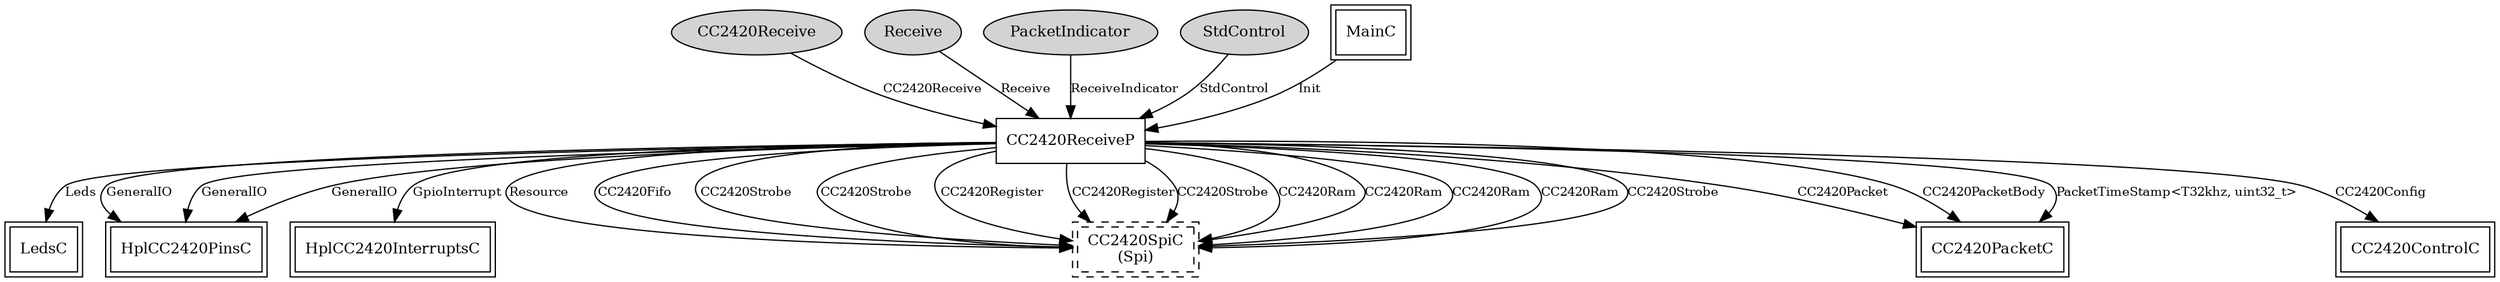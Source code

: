 digraph "tos.chips.cc2420.receive.CC2420ReceiveC" {
  n0x7f2d6604d868 [shape=ellipse, style=filled, label="CC2420Receive", fontsize=12];
  "CC2420ReceiveP" [fontsize=12, shape=box, URL="../chtml/tos.chips.cc2420.receive.CC2420ReceiveP.html"];
  n0x7f2d6604c2f0 [shape=ellipse, style=filled, label="Receive", fontsize=12];
  "CC2420ReceiveP" [fontsize=12, shape=box, URL="../chtml/tos.chips.cc2420.receive.CC2420ReceiveP.html"];
  n0x7f2d6604ca48 [shape=ellipse, style=filled, label="PacketIndicator", fontsize=12];
  "CC2420ReceiveP" [fontsize=12, shape=box, URL="../chtml/tos.chips.cc2420.receive.CC2420ReceiveP.html"];
  n0x7f2d6604d080 [shape=ellipse, style=filled, label="StdControl", fontsize=12];
  "CC2420ReceiveP" [fontsize=12, shape=box, URL="../chtml/tos.chips.cc2420.receive.CC2420ReceiveP.html"];
  "CC2420ReceiveP" [fontsize=12, shape=box, URL="../chtml/tos.chips.cc2420.receive.CC2420ReceiveP.html"];
  "LedsC" [fontsize=12, shape=box,peripheries=2, URL="../chtml/tos.system.LedsC.html"];
  "MainC" [fontsize=12, shape=box,peripheries=2, URL="../chtml/tos.system.MainC.html"];
  "CC2420ReceiveP" [fontsize=12, shape=box, URL="../chtml/tos.chips.cc2420.receive.CC2420ReceiveP.html"];
  "CC2420ReceiveP" [fontsize=12, shape=box, URL="../chtml/tos.chips.cc2420.receive.CC2420ReceiveP.html"];
  "HplCC2420PinsC" [fontsize=12, shape=box,peripheries=2, URL="../chtml/tos.platforms.telosa.chips.cc2420.HplCC2420PinsC.html"];
  "CC2420ReceiveP" [fontsize=12, shape=box, URL="../chtml/tos.chips.cc2420.receive.CC2420ReceiveP.html"];
  "HplCC2420PinsC" [fontsize=12, shape=box,peripheries=2, URL="../chtml/tos.platforms.telosa.chips.cc2420.HplCC2420PinsC.html"];
  "CC2420ReceiveP" [fontsize=12, shape=box, URL="../chtml/tos.chips.cc2420.receive.CC2420ReceiveP.html"];
  "HplCC2420PinsC" [fontsize=12, shape=box,peripheries=2, URL="../chtml/tos.platforms.telosa.chips.cc2420.HplCC2420PinsC.html"];
  "CC2420ReceiveP" [fontsize=12, shape=box, URL="../chtml/tos.chips.cc2420.receive.CC2420ReceiveP.html"];
  "HplCC2420InterruptsC" [fontsize=12, shape=box,peripheries=2, URL="../chtml/tos.platforms.telosa.chips.cc2420.HplCC2420InterruptsC.html"];
  "CC2420ReceiveP" [fontsize=12, shape=box, URL="../chtml/tos.chips.cc2420.receive.CC2420ReceiveP.html"];
  "CC2420ReceiveC.Spi" [fontsize=12, shape=box,peripheries=2, style=dashed, label="CC2420SpiC\n(Spi)", URL="../chtml/tos.chips.cc2420.spi.CC2420SpiC.html"];
  "CC2420ReceiveP" [fontsize=12, shape=box, URL="../chtml/tos.chips.cc2420.receive.CC2420ReceiveP.html"];
  "CC2420ReceiveC.Spi" [fontsize=12, shape=box,peripheries=2, style=dashed, label="CC2420SpiC\n(Spi)", URL="../chtml/tos.chips.cc2420.spi.CC2420SpiC.html"];
  "CC2420ReceiveP" [fontsize=12, shape=box, URL="../chtml/tos.chips.cc2420.receive.CC2420ReceiveP.html"];
  "CC2420ReceiveC.Spi" [fontsize=12, shape=box,peripheries=2, style=dashed, label="CC2420SpiC\n(Spi)", URL="../chtml/tos.chips.cc2420.spi.CC2420SpiC.html"];
  "CC2420ReceiveP" [fontsize=12, shape=box, URL="../chtml/tos.chips.cc2420.receive.CC2420ReceiveP.html"];
  "CC2420ReceiveC.Spi" [fontsize=12, shape=box,peripheries=2, style=dashed, label="CC2420SpiC\n(Spi)", URL="../chtml/tos.chips.cc2420.spi.CC2420SpiC.html"];
  "CC2420ReceiveP" [fontsize=12, shape=box, URL="../chtml/tos.chips.cc2420.receive.CC2420ReceiveP.html"];
  "CC2420PacketC" [fontsize=12, shape=box,peripheries=2, URL="../chtml/tos.chips.cc2420.packet.CC2420PacketC.html"];
  "CC2420ReceiveP" [fontsize=12, shape=box, URL="../chtml/tos.chips.cc2420.receive.CC2420ReceiveP.html"];
  "CC2420PacketC" [fontsize=12, shape=box,peripheries=2, URL="../chtml/tos.chips.cc2420.packet.CC2420PacketC.html"];
  "CC2420ReceiveP" [fontsize=12, shape=box, URL="../chtml/tos.chips.cc2420.receive.CC2420ReceiveP.html"];
  "CC2420PacketC" [fontsize=12, shape=box,peripheries=2, URL="../chtml/tos.chips.cc2420.packet.CC2420PacketC.html"];
  "CC2420ReceiveP" [fontsize=12, shape=box, URL="../chtml/tos.chips.cc2420.receive.CC2420ReceiveP.html"];
  "CC2420ControlC" [fontsize=12, shape=box,peripheries=2, URL="../chtml/tos.chips.cc2420.control.CC2420ControlC.html"];
  "CC2420ReceiveP" [fontsize=12, shape=box, URL="../chtml/tos.chips.cc2420.receive.CC2420ReceiveP.html"];
  "CC2420ReceiveC.Spi" [fontsize=12, shape=box,peripheries=2, style=dashed, label="CC2420SpiC\n(Spi)", URL="../chtml/tos.chips.cc2420.spi.CC2420SpiC.html"];
  "CC2420ReceiveP" [fontsize=12, shape=box, URL="../chtml/tos.chips.cc2420.receive.CC2420ReceiveP.html"];
  "CC2420ReceiveC.Spi" [fontsize=12, shape=box,peripheries=2, style=dashed, label="CC2420SpiC\n(Spi)", URL="../chtml/tos.chips.cc2420.spi.CC2420SpiC.html"];
  "CC2420ReceiveP" [fontsize=12, shape=box, URL="../chtml/tos.chips.cc2420.receive.CC2420ReceiveP.html"];
  "CC2420ReceiveC.Spi" [fontsize=12, shape=box,peripheries=2, style=dashed, label="CC2420SpiC\n(Spi)", URL="../chtml/tos.chips.cc2420.spi.CC2420SpiC.html"];
  "CC2420ReceiveP" [fontsize=12, shape=box, URL="../chtml/tos.chips.cc2420.receive.CC2420ReceiveP.html"];
  "CC2420ReceiveC.Spi" [fontsize=12, shape=box,peripheries=2, style=dashed, label="CC2420SpiC\n(Spi)", URL="../chtml/tos.chips.cc2420.spi.CC2420SpiC.html"];
  "CC2420ReceiveP" [fontsize=12, shape=box, URL="../chtml/tos.chips.cc2420.receive.CC2420ReceiveP.html"];
  "CC2420ReceiveC.Spi" [fontsize=12, shape=box,peripheries=2, style=dashed, label="CC2420SpiC\n(Spi)", URL="../chtml/tos.chips.cc2420.spi.CC2420SpiC.html"];
  "CC2420ReceiveP" [fontsize=12, shape=box, URL="../chtml/tos.chips.cc2420.receive.CC2420ReceiveP.html"];
  "CC2420ReceiveC.Spi" [fontsize=12, shape=box,peripheries=2, style=dashed, label="CC2420SpiC\n(Spi)", URL="../chtml/tos.chips.cc2420.spi.CC2420SpiC.html"];
  "CC2420ReceiveP" [fontsize=12, shape=box, URL="../chtml/tos.chips.cc2420.receive.CC2420ReceiveP.html"];
  "CC2420ReceiveC.Spi" [fontsize=12, shape=box,peripheries=2, style=dashed, label="CC2420SpiC\n(Spi)", URL="../chtml/tos.chips.cc2420.spi.CC2420SpiC.html"];
  "CC2420ReceiveP" [fontsize=12, shape=box, URL="../chtml/tos.chips.cc2420.receive.CC2420ReceiveP.html"];
  "CC2420ReceiveC.Spi" [fontsize=12, shape=box,peripheries=2, style=dashed, label="CC2420SpiC\n(Spi)", URL="../chtml/tos.chips.cc2420.spi.CC2420SpiC.html"];
  "n0x7f2d6604d868" -> "CC2420ReceiveP" [label="CC2420Receive", URL="../ihtml/tos.chips.cc2420.interfaces.CC2420Receive.html", fontsize=10];
  "n0x7f2d6604c2f0" -> "CC2420ReceiveP" [label="Receive", URL="../ihtml/tos.interfaces.Receive.html", fontsize=10];
  "n0x7f2d6604ca48" -> "CC2420ReceiveP" [label="ReceiveIndicator", URL="../ihtml/tos.chips.cc2420.interfaces.ReceiveIndicator.html", fontsize=10];
  "n0x7f2d6604d080" -> "CC2420ReceiveP" [label="StdControl", URL="../ihtml/tos.interfaces.StdControl.html", fontsize=10];
  "CC2420ReceiveP" -> "LedsC" [label="Leds", URL="../ihtml/tos.interfaces.Leds.html", fontsize=10];
  "MainC" -> "CC2420ReceiveP" [label="Init", URL="../ihtml/tos.interfaces.Init.html", fontsize=10];
  "CC2420ReceiveP" -> "HplCC2420PinsC" [label="GeneralIO", URL="../ihtml/tos.interfaces.GeneralIO.html", fontsize=10];
  "CC2420ReceiveP" -> "HplCC2420PinsC" [label="GeneralIO", URL="../ihtml/tos.interfaces.GeneralIO.html", fontsize=10];
  "CC2420ReceiveP" -> "HplCC2420PinsC" [label="GeneralIO", URL="../ihtml/tos.interfaces.GeneralIO.html", fontsize=10];
  "CC2420ReceiveP" -> "HplCC2420InterruptsC" [label="GpioInterrupt", URL="../ihtml/tos.interfaces.GpioInterrupt.html", fontsize=10];
  "CC2420ReceiveP" -> "CC2420ReceiveC.Spi" [label="Resource", URL="../ihtml/tos.interfaces.Resource.html", fontsize=10];
  "CC2420ReceiveP" -> "CC2420ReceiveC.Spi" [label="CC2420Fifo", URL="../ihtml/tos.chips.cc2420.interfaces.CC2420Fifo.html", fontsize=10];
  "CC2420ReceiveP" -> "CC2420ReceiveC.Spi" [label="CC2420Strobe", URL="../ihtml/tos.chips.cc2420.interfaces.CC2420Strobe.html", fontsize=10];
  "CC2420ReceiveP" -> "CC2420ReceiveC.Spi" [label="CC2420Strobe", URL="../ihtml/tos.chips.cc2420.interfaces.CC2420Strobe.html", fontsize=10];
  "CC2420ReceiveP" -> "CC2420PacketC" [label="CC2420Packet", URL="../ihtml/tos.chips.cc2420.interfaces.CC2420Packet.html", fontsize=10];
  "CC2420ReceiveP" -> "CC2420PacketC" [label="CC2420PacketBody", URL="../ihtml/tos.chips.cc2420.interfaces.CC2420PacketBody.html", fontsize=10];
  "CC2420ReceiveP" -> "CC2420PacketC" [label="PacketTimeStamp<T32khz, uint32_t>", URL="../ihtml/tos.interfaces.PacketTimeStamp.html", fontsize=10];
  "CC2420ReceiveP" -> "CC2420ControlC" [label="CC2420Config", URL="../ihtml/tos.chips.cc2420.interfaces.CC2420Config.html", fontsize=10];
  "CC2420ReceiveP" -> "CC2420ReceiveC.Spi" [label="CC2420Register", URL="../ihtml/tos.chips.cc2420.interfaces.CC2420Register.html", fontsize=10];
  "CC2420ReceiveP" -> "CC2420ReceiveC.Spi" [label="CC2420Register", URL="../ihtml/tos.chips.cc2420.interfaces.CC2420Register.html", fontsize=10];
  "CC2420ReceiveP" -> "CC2420ReceiveC.Spi" [label="CC2420Strobe", URL="../ihtml/tos.chips.cc2420.interfaces.CC2420Strobe.html", fontsize=10];
  "CC2420ReceiveP" -> "CC2420ReceiveC.Spi" [label="CC2420Ram", URL="../ihtml/tos.chips.cc2420.interfaces.CC2420Ram.html", fontsize=10];
  "CC2420ReceiveP" -> "CC2420ReceiveC.Spi" [label="CC2420Ram", URL="../ihtml/tos.chips.cc2420.interfaces.CC2420Ram.html", fontsize=10];
  "CC2420ReceiveP" -> "CC2420ReceiveC.Spi" [label="CC2420Ram", URL="../ihtml/tos.chips.cc2420.interfaces.CC2420Ram.html", fontsize=10];
  "CC2420ReceiveP" -> "CC2420ReceiveC.Spi" [label="CC2420Ram", URL="../ihtml/tos.chips.cc2420.interfaces.CC2420Ram.html", fontsize=10];
  "CC2420ReceiveP" -> "CC2420ReceiveC.Spi" [label="CC2420Strobe", URL="../ihtml/tos.chips.cc2420.interfaces.CC2420Strobe.html", fontsize=10];
}
